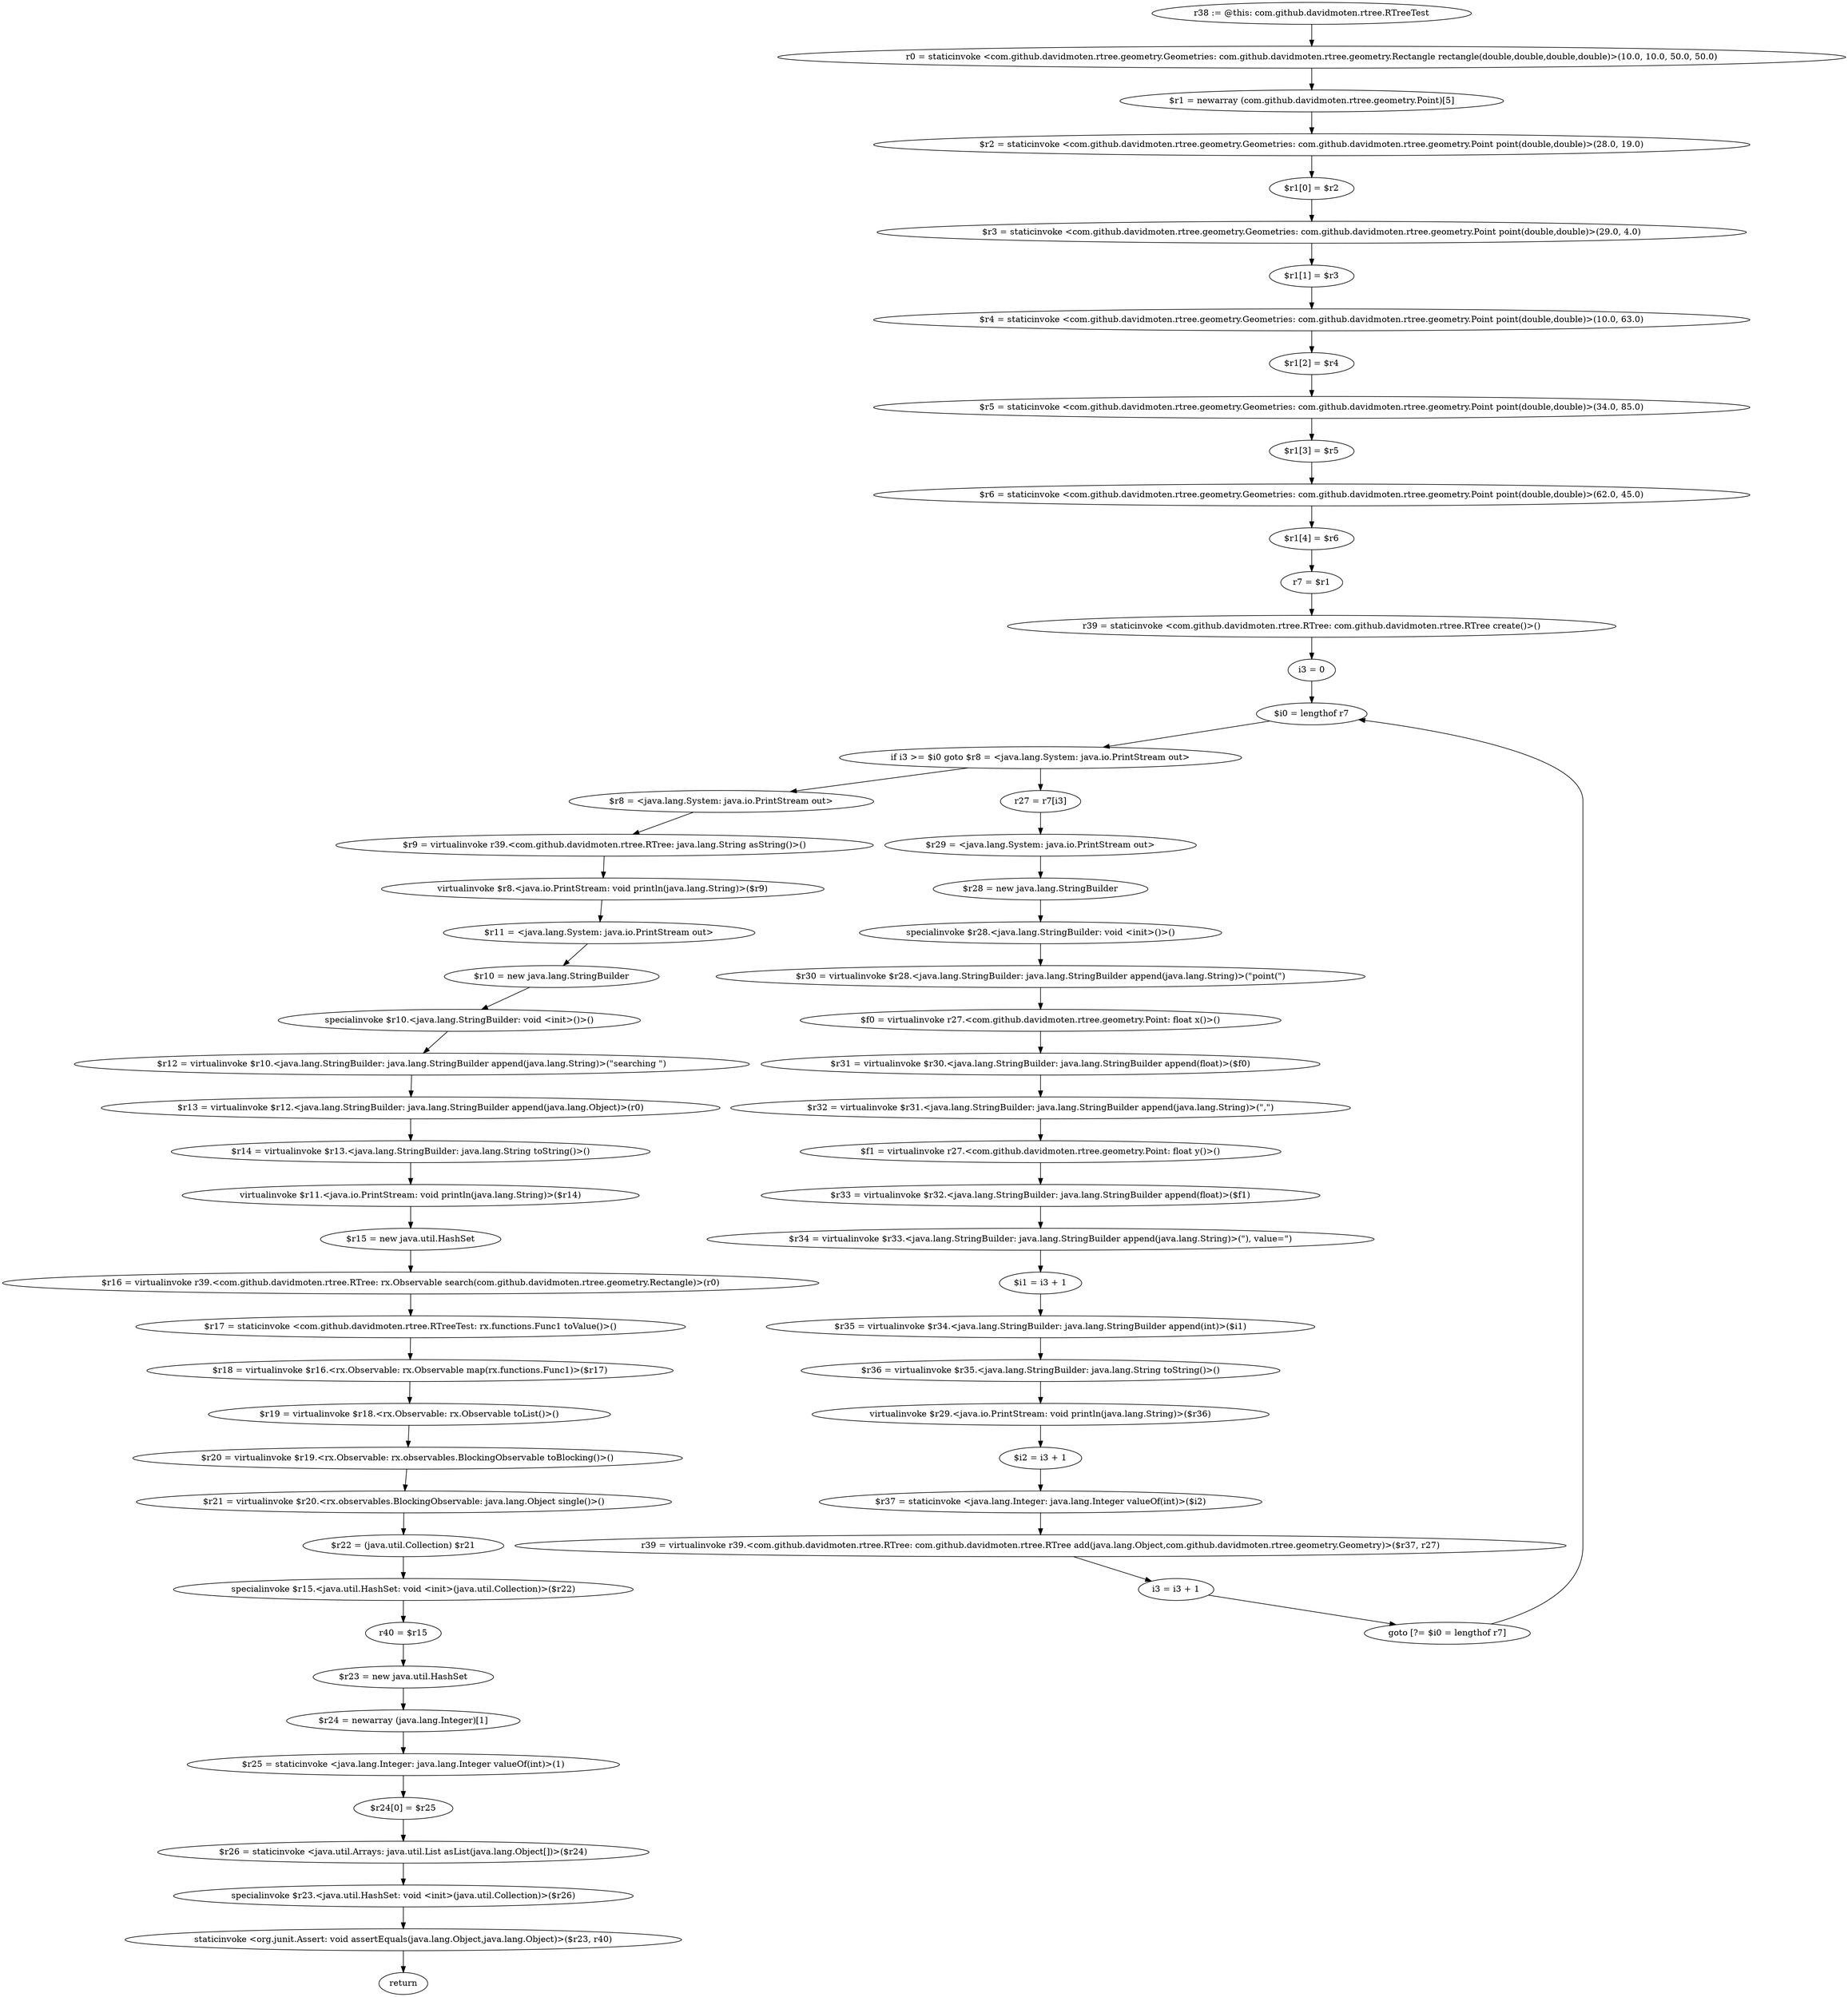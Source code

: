 digraph "unitGraph" {
    "r38 := @this: com.github.davidmoten.rtree.RTreeTest"
    "r0 = staticinvoke <com.github.davidmoten.rtree.geometry.Geometries: com.github.davidmoten.rtree.geometry.Rectangle rectangle(double,double,double,double)>(10.0, 10.0, 50.0, 50.0)"
    "$r1 = newarray (com.github.davidmoten.rtree.geometry.Point)[5]"
    "$r2 = staticinvoke <com.github.davidmoten.rtree.geometry.Geometries: com.github.davidmoten.rtree.geometry.Point point(double,double)>(28.0, 19.0)"
    "$r1[0] = $r2"
    "$r3 = staticinvoke <com.github.davidmoten.rtree.geometry.Geometries: com.github.davidmoten.rtree.geometry.Point point(double,double)>(29.0, 4.0)"
    "$r1[1] = $r3"
    "$r4 = staticinvoke <com.github.davidmoten.rtree.geometry.Geometries: com.github.davidmoten.rtree.geometry.Point point(double,double)>(10.0, 63.0)"
    "$r1[2] = $r4"
    "$r5 = staticinvoke <com.github.davidmoten.rtree.geometry.Geometries: com.github.davidmoten.rtree.geometry.Point point(double,double)>(34.0, 85.0)"
    "$r1[3] = $r5"
    "$r6 = staticinvoke <com.github.davidmoten.rtree.geometry.Geometries: com.github.davidmoten.rtree.geometry.Point point(double,double)>(62.0, 45.0)"
    "$r1[4] = $r6"
    "r7 = $r1"
    "r39 = staticinvoke <com.github.davidmoten.rtree.RTree: com.github.davidmoten.rtree.RTree create()>()"
    "i3 = 0"
    "$i0 = lengthof r7"
    "if i3 >= $i0 goto $r8 = <java.lang.System: java.io.PrintStream out>"
    "r27 = r7[i3]"
    "$r29 = <java.lang.System: java.io.PrintStream out>"
    "$r28 = new java.lang.StringBuilder"
    "specialinvoke $r28.<java.lang.StringBuilder: void <init>()>()"
    "$r30 = virtualinvoke $r28.<java.lang.StringBuilder: java.lang.StringBuilder append(java.lang.String)>(\"point(\")"
    "$f0 = virtualinvoke r27.<com.github.davidmoten.rtree.geometry.Point: float x()>()"
    "$r31 = virtualinvoke $r30.<java.lang.StringBuilder: java.lang.StringBuilder append(float)>($f0)"
    "$r32 = virtualinvoke $r31.<java.lang.StringBuilder: java.lang.StringBuilder append(java.lang.String)>(\",\")"
    "$f1 = virtualinvoke r27.<com.github.davidmoten.rtree.geometry.Point: float y()>()"
    "$r33 = virtualinvoke $r32.<java.lang.StringBuilder: java.lang.StringBuilder append(float)>($f1)"
    "$r34 = virtualinvoke $r33.<java.lang.StringBuilder: java.lang.StringBuilder append(java.lang.String)>(\"), value=\")"
    "$i1 = i3 + 1"
    "$r35 = virtualinvoke $r34.<java.lang.StringBuilder: java.lang.StringBuilder append(int)>($i1)"
    "$r36 = virtualinvoke $r35.<java.lang.StringBuilder: java.lang.String toString()>()"
    "virtualinvoke $r29.<java.io.PrintStream: void println(java.lang.String)>($r36)"
    "$i2 = i3 + 1"
    "$r37 = staticinvoke <java.lang.Integer: java.lang.Integer valueOf(int)>($i2)"
    "r39 = virtualinvoke r39.<com.github.davidmoten.rtree.RTree: com.github.davidmoten.rtree.RTree add(java.lang.Object,com.github.davidmoten.rtree.geometry.Geometry)>($r37, r27)"
    "i3 = i3 + 1"
    "goto [?= $i0 = lengthof r7]"
    "$r8 = <java.lang.System: java.io.PrintStream out>"
    "$r9 = virtualinvoke r39.<com.github.davidmoten.rtree.RTree: java.lang.String asString()>()"
    "virtualinvoke $r8.<java.io.PrintStream: void println(java.lang.String)>($r9)"
    "$r11 = <java.lang.System: java.io.PrintStream out>"
    "$r10 = new java.lang.StringBuilder"
    "specialinvoke $r10.<java.lang.StringBuilder: void <init>()>()"
    "$r12 = virtualinvoke $r10.<java.lang.StringBuilder: java.lang.StringBuilder append(java.lang.String)>(\"searching \")"
    "$r13 = virtualinvoke $r12.<java.lang.StringBuilder: java.lang.StringBuilder append(java.lang.Object)>(r0)"
    "$r14 = virtualinvoke $r13.<java.lang.StringBuilder: java.lang.String toString()>()"
    "virtualinvoke $r11.<java.io.PrintStream: void println(java.lang.String)>($r14)"
    "$r15 = new java.util.HashSet"
    "$r16 = virtualinvoke r39.<com.github.davidmoten.rtree.RTree: rx.Observable search(com.github.davidmoten.rtree.geometry.Rectangle)>(r0)"
    "$r17 = staticinvoke <com.github.davidmoten.rtree.RTreeTest: rx.functions.Func1 toValue()>()"
    "$r18 = virtualinvoke $r16.<rx.Observable: rx.Observable map(rx.functions.Func1)>($r17)"
    "$r19 = virtualinvoke $r18.<rx.Observable: rx.Observable toList()>()"
    "$r20 = virtualinvoke $r19.<rx.Observable: rx.observables.BlockingObservable toBlocking()>()"
    "$r21 = virtualinvoke $r20.<rx.observables.BlockingObservable: java.lang.Object single()>()"
    "$r22 = (java.util.Collection) $r21"
    "specialinvoke $r15.<java.util.HashSet: void <init>(java.util.Collection)>($r22)"
    "r40 = $r15"
    "$r23 = new java.util.HashSet"
    "$r24 = newarray (java.lang.Integer)[1]"
    "$r25 = staticinvoke <java.lang.Integer: java.lang.Integer valueOf(int)>(1)"
    "$r24[0] = $r25"
    "$r26 = staticinvoke <java.util.Arrays: java.util.List asList(java.lang.Object[])>($r24)"
    "specialinvoke $r23.<java.util.HashSet: void <init>(java.util.Collection)>($r26)"
    "staticinvoke <org.junit.Assert: void assertEquals(java.lang.Object,java.lang.Object)>($r23, r40)"
    "return"
    "r38 := @this: com.github.davidmoten.rtree.RTreeTest"->"r0 = staticinvoke <com.github.davidmoten.rtree.geometry.Geometries: com.github.davidmoten.rtree.geometry.Rectangle rectangle(double,double,double,double)>(10.0, 10.0, 50.0, 50.0)";
    "r0 = staticinvoke <com.github.davidmoten.rtree.geometry.Geometries: com.github.davidmoten.rtree.geometry.Rectangle rectangle(double,double,double,double)>(10.0, 10.0, 50.0, 50.0)"->"$r1 = newarray (com.github.davidmoten.rtree.geometry.Point)[5]";
    "$r1 = newarray (com.github.davidmoten.rtree.geometry.Point)[5]"->"$r2 = staticinvoke <com.github.davidmoten.rtree.geometry.Geometries: com.github.davidmoten.rtree.geometry.Point point(double,double)>(28.0, 19.0)";
    "$r2 = staticinvoke <com.github.davidmoten.rtree.geometry.Geometries: com.github.davidmoten.rtree.geometry.Point point(double,double)>(28.0, 19.0)"->"$r1[0] = $r2";
    "$r1[0] = $r2"->"$r3 = staticinvoke <com.github.davidmoten.rtree.geometry.Geometries: com.github.davidmoten.rtree.geometry.Point point(double,double)>(29.0, 4.0)";
    "$r3 = staticinvoke <com.github.davidmoten.rtree.geometry.Geometries: com.github.davidmoten.rtree.geometry.Point point(double,double)>(29.0, 4.0)"->"$r1[1] = $r3";
    "$r1[1] = $r3"->"$r4 = staticinvoke <com.github.davidmoten.rtree.geometry.Geometries: com.github.davidmoten.rtree.geometry.Point point(double,double)>(10.0, 63.0)";
    "$r4 = staticinvoke <com.github.davidmoten.rtree.geometry.Geometries: com.github.davidmoten.rtree.geometry.Point point(double,double)>(10.0, 63.0)"->"$r1[2] = $r4";
    "$r1[2] = $r4"->"$r5 = staticinvoke <com.github.davidmoten.rtree.geometry.Geometries: com.github.davidmoten.rtree.geometry.Point point(double,double)>(34.0, 85.0)";
    "$r5 = staticinvoke <com.github.davidmoten.rtree.geometry.Geometries: com.github.davidmoten.rtree.geometry.Point point(double,double)>(34.0, 85.0)"->"$r1[3] = $r5";
    "$r1[3] = $r5"->"$r6 = staticinvoke <com.github.davidmoten.rtree.geometry.Geometries: com.github.davidmoten.rtree.geometry.Point point(double,double)>(62.0, 45.0)";
    "$r6 = staticinvoke <com.github.davidmoten.rtree.geometry.Geometries: com.github.davidmoten.rtree.geometry.Point point(double,double)>(62.0, 45.0)"->"$r1[4] = $r6";
    "$r1[4] = $r6"->"r7 = $r1";
    "r7 = $r1"->"r39 = staticinvoke <com.github.davidmoten.rtree.RTree: com.github.davidmoten.rtree.RTree create()>()";
    "r39 = staticinvoke <com.github.davidmoten.rtree.RTree: com.github.davidmoten.rtree.RTree create()>()"->"i3 = 0";
    "i3 = 0"->"$i0 = lengthof r7";
    "$i0 = lengthof r7"->"if i3 >= $i0 goto $r8 = <java.lang.System: java.io.PrintStream out>";
    "if i3 >= $i0 goto $r8 = <java.lang.System: java.io.PrintStream out>"->"r27 = r7[i3]";
    "if i3 >= $i0 goto $r8 = <java.lang.System: java.io.PrintStream out>"->"$r8 = <java.lang.System: java.io.PrintStream out>";
    "r27 = r7[i3]"->"$r29 = <java.lang.System: java.io.PrintStream out>";
    "$r29 = <java.lang.System: java.io.PrintStream out>"->"$r28 = new java.lang.StringBuilder";
    "$r28 = new java.lang.StringBuilder"->"specialinvoke $r28.<java.lang.StringBuilder: void <init>()>()";
    "specialinvoke $r28.<java.lang.StringBuilder: void <init>()>()"->"$r30 = virtualinvoke $r28.<java.lang.StringBuilder: java.lang.StringBuilder append(java.lang.String)>(\"point(\")";
    "$r30 = virtualinvoke $r28.<java.lang.StringBuilder: java.lang.StringBuilder append(java.lang.String)>(\"point(\")"->"$f0 = virtualinvoke r27.<com.github.davidmoten.rtree.geometry.Point: float x()>()";
    "$f0 = virtualinvoke r27.<com.github.davidmoten.rtree.geometry.Point: float x()>()"->"$r31 = virtualinvoke $r30.<java.lang.StringBuilder: java.lang.StringBuilder append(float)>($f0)";
    "$r31 = virtualinvoke $r30.<java.lang.StringBuilder: java.lang.StringBuilder append(float)>($f0)"->"$r32 = virtualinvoke $r31.<java.lang.StringBuilder: java.lang.StringBuilder append(java.lang.String)>(\",\")";
    "$r32 = virtualinvoke $r31.<java.lang.StringBuilder: java.lang.StringBuilder append(java.lang.String)>(\",\")"->"$f1 = virtualinvoke r27.<com.github.davidmoten.rtree.geometry.Point: float y()>()";
    "$f1 = virtualinvoke r27.<com.github.davidmoten.rtree.geometry.Point: float y()>()"->"$r33 = virtualinvoke $r32.<java.lang.StringBuilder: java.lang.StringBuilder append(float)>($f1)";
    "$r33 = virtualinvoke $r32.<java.lang.StringBuilder: java.lang.StringBuilder append(float)>($f1)"->"$r34 = virtualinvoke $r33.<java.lang.StringBuilder: java.lang.StringBuilder append(java.lang.String)>(\"), value=\")";
    "$r34 = virtualinvoke $r33.<java.lang.StringBuilder: java.lang.StringBuilder append(java.lang.String)>(\"), value=\")"->"$i1 = i3 + 1";
    "$i1 = i3 + 1"->"$r35 = virtualinvoke $r34.<java.lang.StringBuilder: java.lang.StringBuilder append(int)>($i1)";
    "$r35 = virtualinvoke $r34.<java.lang.StringBuilder: java.lang.StringBuilder append(int)>($i1)"->"$r36 = virtualinvoke $r35.<java.lang.StringBuilder: java.lang.String toString()>()";
    "$r36 = virtualinvoke $r35.<java.lang.StringBuilder: java.lang.String toString()>()"->"virtualinvoke $r29.<java.io.PrintStream: void println(java.lang.String)>($r36)";
    "virtualinvoke $r29.<java.io.PrintStream: void println(java.lang.String)>($r36)"->"$i2 = i3 + 1";
    "$i2 = i3 + 1"->"$r37 = staticinvoke <java.lang.Integer: java.lang.Integer valueOf(int)>($i2)";
    "$r37 = staticinvoke <java.lang.Integer: java.lang.Integer valueOf(int)>($i2)"->"r39 = virtualinvoke r39.<com.github.davidmoten.rtree.RTree: com.github.davidmoten.rtree.RTree add(java.lang.Object,com.github.davidmoten.rtree.geometry.Geometry)>($r37, r27)";
    "r39 = virtualinvoke r39.<com.github.davidmoten.rtree.RTree: com.github.davidmoten.rtree.RTree add(java.lang.Object,com.github.davidmoten.rtree.geometry.Geometry)>($r37, r27)"->"i3 = i3 + 1";
    "i3 = i3 + 1"->"goto [?= $i0 = lengthof r7]";
    "goto [?= $i0 = lengthof r7]"->"$i0 = lengthof r7";
    "$r8 = <java.lang.System: java.io.PrintStream out>"->"$r9 = virtualinvoke r39.<com.github.davidmoten.rtree.RTree: java.lang.String asString()>()";
    "$r9 = virtualinvoke r39.<com.github.davidmoten.rtree.RTree: java.lang.String asString()>()"->"virtualinvoke $r8.<java.io.PrintStream: void println(java.lang.String)>($r9)";
    "virtualinvoke $r8.<java.io.PrintStream: void println(java.lang.String)>($r9)"->"$r11 = <java.lang.System: java.io.PrintStream out>";
    "$r11 = <java.lang.System: java.io.PrintStream out>"->"$r10 = new java.lang.StringBuilder";
    "$r10 = new java.lang.StringBuilder"->"specialinvoke $r10.<java.lang.StringBuilder: void <init>()>()";
    "specialinvoke $r10.<java.lang.StringBuilder: void <init>()>()"->"$r12 = virtualinvoke $r10.<java.lang.StringBuilder: java.lang.StringBuilder append(java.lang.String)>(\"searching \")";
    "$r12 = virtualinvoke $r10.<java.lang.StringBuilder: java.lang.StringBuilder append(java.lang.String)>(\"searching \")"->"$r13 = virtualinvoke $r12.<java.lang.StringBuilder: java.lang.StringBuilder append(java.lang.Object)>(r0)";
    "$r13 = virtualinvoke $r12.<java.lang.StringBuilder: java.lang.StringBuilder append(java.lang.Object)>(r0)"->"$r14 = virtualinvoke $r13.<java.lang.StringBuilder: java.lang.String toString()>()";
    "$r14 = virtualinvoke $r13.<java.lang.StringBuilder: java.lang.String toString()>()"->"virtualinvoke $r11.<java.io.PrintStream: void println(java.lang.String)>($r14)";
    "virtualinvoke $r11.<java.io.PrintStream: void println(java.lang.String)>($r14)"->"$r15 = new java.util.HashSet";
    "$r15 = new java.util.HashSet"->"$r16 = virtualinvoke r39.<com.github.davidmoten.rtree.RTree: rx.Observable search(com.github.davidmoten.rtree.geometry.Rectangle)>(r0)";
    "$r16 = virtualinvoke r39.<com.github.davidmoten.rtree.RTree: rx.Observable search(com.github.davidmoten.rtree.geometry.Rectangle)>(r0)"->"$r17 = staticinvoke <com.github.davidmoten.rtree.RTreeTest: rx.functions.Func1 toValue()>()";
    "$r17 = staticinvoke <com.github.davidmoten.rtree.RTreeTest: rx.functions.Func1 toValue()>()"->"$r18 = virtualinvoke $r16.<rx.Observable: rx.Observable map(rx.functions.Func1)>($r17)";
    "$r18 = virtualinvoke $r16.<rx.Observable: rx.Observable map(rx.functions.Func1)>($r17)"->"$r19 = virtualinvoke $r18.<rx.Observable: rx.Observable toList()>()";
    "$r19 = virtualinvoke $r18.<rx.Observable: rx.Observable toList()>()"->"$r20 = virtualinvoke $r19.<rx.Observable: rx.observables.BlockingObservable toBlocking()>()";
    "$r20 = virtualinvoke $r19.<rx.Observable: rx.observables.BlockingObservable toBlocking()>()"->"$r21 = virtualinvoke $r20.<rx.observables.BlockingObservable: java.lang.Object single()>()";
    "$r21 = virtualinvoke $r20.<rx.observables.BlockingObservable: java.lang.Object single()>()"->"$r22 = (java.util.Collection) $r21";
    "$r22 = (java.util.Collection) $r21"->"specialinvoke $r15.<java.util.HashSet: void <init>(java.util.Collection)>($r22)";
    "specialinvoke $r15.<java.util.HashSet: void <init>(java.util.Collection)>($r22)"->"r40 = $r15";
    "r40 = $r15"->"$r23 = new java.util.HashSet";
    "$r23 = new java.util.HashSet"->"$r24 = newarray (java.lang.Integer)[1]";
    "$r24 = newarray (java.lang.Integer)[1]"->"$r25 = staticinvoke <java.lang.Integer: java.lang.Integer valueOf(int)>(1)";
    "$r25 = staticinvoke <java.lang.Integer: java.lang.Integer valueOf(int)>(1)"->"$r24[0] = $r25";
    "$r24[0] = $r25"->"$r26 = staticinvoke <java.util.Arrays: java.util.List asList(java.lang.Object[])>($r24)";
    "$r26 = staticinvoke <java.util.Arrays: java.util.List asList(java.lang.Object[])>($r24)"->"specialinvoke $r23.<java.util.HashSet: void <init>(java.util.Collection)>($r26)";
    "specialinvoke $r23.<java.util.HashSet: void <init>(java.util.Collection)>($r26)"->"staticinvoke <org.junit.Assert: void assertEquals(java.lang.Object,java.lang.Object)>($r23, r40)";
    "staticinvoke <org.junit.Assert: void assertEquals(java.lang.Object,java.lang.Object)>($r23, r40)"->"return";
}
